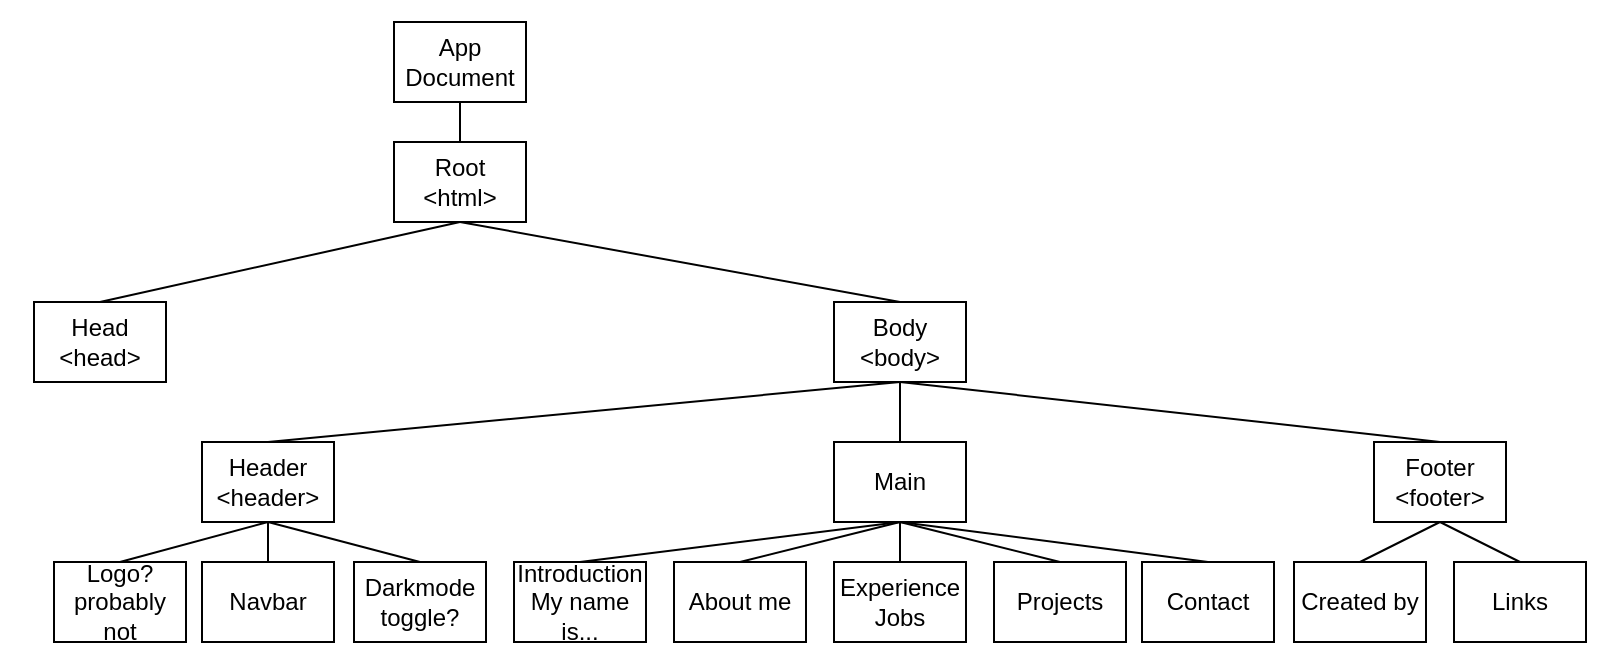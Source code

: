 <mxfile version="21.8.2" type="device">
  <diagram id="1RmJTtReoHlHMGFphu7M" name="Stránka-1">
    <mxGraphModel dx="1434" dy="750" grid="1" gridSize="10" guides="1" tooltips="1" connect="1" arrows="1" fold="1" page="1" pageScale="1" pageWidth="827" pageHeight="1169" math="0" shadow="0">
      <root>
        <mxCell id="0" />
        <mxCell id="1" parent="0" />
        <mxCell id="qrW4H9jf6A6-LZHgsCKI-1" value="App&lt;br&gt;Document" style="rounded=0;whiteSpace=wrap;html=1;" parent="1" vertex="1">
          <mxGeometry x="206" y="90" width="66" height="40" as="geometry" />
        </mxCell>
        <mxCell id="qrW4H9jf6A6-LZHgsCKI-3" value="Root&lt;br&gt;&amp;lt;html&amp;gt;" style="rounded=0;whiteSpace=wrap;html=1;" parent="1" vertex="1">
          <mxGeometry x="206" y="150" width="66" height="40" as="geometry" />
        </mxCell>
        <mxCell id="qrW4H9jf6A6-LZHgsCKI-5" value="Head&lt;br&gt;&amp;lt;head&amp;gt;" style="rounded=0;whiteSpace=wrap;html=1;" parent="1" vertex="1">
          <mxGeometry x="26" y="230" width="66" height="40" as="geometry" />
        </mxCell>
        <mxCell id="qrW4H9jf6A6-LZHgsCKI-6" value="Body&lt;br&gt;&amp;lt;body&amp;gt;" style="rounded=0;whiteSpace=wrap;html=1;" parent="1" vertex="1">
          <mxGeometry x="426" y="230" width="66" height="40" as="geometry" />
        </mxCell>
        <mxCell id="qrW4H9jf6A6-LZHgsCKI-7" value="Header&lt;br&gt;&amp;lt;header&amp;gt;" style="rounded=0;whiteSpace=wrap;html=1;" parent="1" vertex="1">
          <mxGeometry x="110" y="300" width="66" height="40" as="geometry" />
        </mxCell>
        <mxCell id="qrW4H9jf6A6-LZHgsCKI-8" value="Main" style="rounded=0;whiteSpace=wrap;html=1;" parent="1" vertex="1">
          <mxGeometry x="426" y="300" width="66" height="40" as="geometry" />
        </mxCell>
        <mxCell id="qrW4H9jf6A6-LZHgsCKI-9" value="Footer&lt;br&gt;&amp;lt;footer&amp;gt;" style="rounded=0;whiteSpace=wrap;html=1;" parent="1" vertex="1">
          <mxGeometry x="696" y="300" width="66" height="40" as="geometry" />
        </mxCell>
        <mxCell id="qrW4H9jf6A6-LZHgsCKI-11" value="" style="endArrow=none;html=1;rounded=0;entryX=0.5;entryY=1;entryDx=0;entryDy=0;exitX=0.5;exitY=0;exitDx=0;exitDy=0;" parent="1" source="qrW4H9jf6A6-LZHgsCKI-5" target="qrW4H9jf6A6-LZHgsCKI-3" edge="1">
          <mxGeometry width="50" height="50" relative="1" as="geometry">
            <mxPoint x="296" y="260" as="sourcePoint" />
            <mxPoint x="346" y="210" as="targetPoint" />
          </mxGeometry>
        </mxCell>
        <mxCell id="qrW4H9jf6A6-LZHgsCKI-12" value="" style="endArrow=none;html=1;rounded=0;entryX=0.5;entryY=1;entryDx=0;entryDy=0;" parent="1" source="qrW4H9jf6A6-LZHgsCKI-3" target="qrW4H9jf6A6-LZHgsCKI-1" edge="1">
          <mxGeometry width="50" height="50" relative="1" as="geometry">
            <mxPoint x="322" y="260" as="sourcePoint" />
            <mxPoint x="372" y="210" as="targetPoint" />
          </mxGeometry>
        </mxCell>
        <mxCell id="qrW4H9jf6A6-LZHgsCKI-13" value="" style="endArrow=none;html=1;rounded=0;entryX=0.5;entryY=1;entryDx=0;entryDy=0;exitX=0.5;exitY=0;exitDx=0;exitDy=0;" parent="1" source="qrW4H9jf6A6-LZHgsCKI-6" target="qrW4H9jf6A6-LZHgsCKI-3" edge="1">
          <mxGeometry width="50" height="50" relative="1" as="geometry">
            <mxPoint x="296" y="260" as="sourcePoint" />
            <mxPoint x="346" y="210" as="targetPoint" />
          </mxGeometry>
        </mxCell>
        <mxCell id="qrW4H9jf6A6-LZHgsCKI-14" value="" style="endArrow=none;html=1;rounded=0;entryX=0.5;entryY=1;entryDx=0;entryDy=0;exitX=0.5;exitY=0;exitDx=0;exitDy=0;" parent="1" source="qrW4H9jf6A6-LZHgsCKI-7" target="qrW4H9jf6A6-LZHgsCKI-6" edge="1">
          <mxGeometry width="50" height="50" relative="1" as="geometry">
            <mxPoint x="296" y="260" as="sourcePoint" />
            <mxPoint x="346" y="210" as="targetPoint" />
          </mxGeometry>
        </mxCell>
        <mxCell id="qrW4H9jf6A6-LZHgsCKI-15" value="" style="endArrow=none;html=1;rounded=0;entryX=0.5;entryY=1;entryDx=0;entryDy=0;exitX=0.5;exitY=0;exitDx=0;exitDy=0;" parent="1" source="qrW4H9jf6A6-LZHgsCKI-8" target="qrW4H9jf6A6-LZHgsCKI-6" edge="1">
          <mxGeometry width="50" height="50" relative="1" as="geometry">
            <mxPoint x="296" y="260" as="sourcePoint" />
            <mxPoint x="346" y="210" as="targetPoint" />
          </mxGeometry>
        </mxCell>
        <mxCell id="qrW4H9jf6A6-LZHgsCKI-16" value="" style="endArrow=none;html=1;rounded=0;entryX=0.5;entryY=1;entryDx=0;entryDy=0;exitX=0.5;exitY=0;exitDx=0;exitDy=0;" parent="1" source="qrW4H9jf6A6-LZHgsCKI-9" target="qrW4H9jf6A6-LZHgsCKI-6" edge="1">
          <mxGeometry width="50" height="50" relative="1" as="geometry">
            <mxPoint x="376" y="330" as="sourcePoint" />
            <mxPoint x="426" y="280" as="targetPoint" />
          </mxGeometry>
        </mxCell>
        <mxCell id="qrW4H9jf6A6-LZHgsCKI-17" value="Logo?&lt;br&gt;probably not" style="rounded=0;whiteSpace=wrap;html=1;" parent="1" vertex="1">
          <mxGeometry x="36" y="360" width="66" height="40" as="geometry" />
        </mxCell>
        <mxCell id="qrW4H9jf6A6-LZHgsCKI-18" value="Navbar" style="rounded=0;whiteSpace=wrap;html=1;" parent="1" vertex="1">
          <mxGeometry x="110" y="360" width="66" height="40" as="geometry" />
        </mxCell>
        <mxCell id="qrW4H9jf6A6-LZHgsCKI-19" value="" style="endArrow=none;html=1;rounded=0;entryX=0.5;entryY=1;entryDx=0;entryDy=0;exitX=0.5;exitY=0;exitDx=0;exitDy=0;" parent="1" source="qrW4H9jf6A6-LZHgsCKI-18" target="qrW4H9jf6A6-LZHgsCKI-7" edge="1">
          <mxGeometry width="50" height="50" relative="1" as="geometry">
            <mxPoint x="176" y="340" as="sourcePoint" />
            <mxPoint x="226" y="290" as="targetPoint" />
          </mxGeometry>
        </mxCell>
        <mxCell id="qrW4H9jf6A6-LZHgsCKI-20" value="" style="endArrow=none;html=1;rounded=0;entryX=0.5;entryY=1;entryDx=0;entryDy=0;exitX=0.5;exitY=0;exitDx=0;exitDy=0;" parent="1" source="qrW4H9jf6A6-LZHgsCKI-17" target="qrW4H9jf6A6-LZHgsCKI-7" edge="1">
          <mxGeometry width="50" height="50" relative="1" as="geometry">
            <mxPoint x="176" y="340" as="sourcePoint" />
            <mxPoint x="226" y="290" as="targetPoint" />
          </mxGeometry>
        </mxCell>
        <mxCell id="qrW4H9jf6A6-LZHgsCKI-21" value="Darkmode&lt;br&gt;toggle?" style="rounded=0;whiteSpace=wrap;html=1;" parent="1" vertex="1">
          <mxGeometry x="186" y="360" width="66" height="40" as="geometry" />
        </mxCell>
        <mxCell id="qrW4H9jf6A6-LZHgsCKI-22" value="" style="endArrow=none;html=1;rounded=0;exitX=0.5;exitY=1;exitDx=0;exitDy=0;entryX=0.5;entryY=0;entryDx=0;entryDy=0;" parent="1" source="qrW4H9jf6A6-LZHgsCKI-7" target="qrW4H9jf6A6-LZHgsCKI-21" edge="1">
          <mxGeometry width="50" height="50" relative="1" as="geometry">
            <mxPoint x="176" y="340" as="sourcePoint" />
            <mxPoint x="226" y="290" as="targetPoint" />
          </mxGeometry>
        </mxCell>
        <mxCell id="qrW4H9jf6A6-LZHgsCKI-23" value="Introduction&lt;br&gt;My name is..." style="rounded=0;whiteSpace=wrap;html=1;" parent="1" vertex="1">
          <mxGeometry x="266" y="360" width="66" height="40" as="geometry" />
        </mxCell>
        <mxCell id="qrW4H9jf6A6-LZHgsCKI-24" value="About me" style="rounded=0;whiteSpace=wrap;html=1;" parent="1" vertex="1">
          <mxGeometry x="346" y="360" width="66" height="40" as="geometry" />
        </mxCell>
        <mxCell id="qrW4H9jf6A6-LZHgsCKI-25" value="Experience&lt;br&gt;Jobs" style="rounded=0;whiteSpace=wrap;html=1;" parent="1" vertex="1">
          <mxGeometry x="426" y="360" width="66" height="40" as="geometry" />
        </mxCell>
        <mxCell id="qrW4H9jf6A6-LZHgsCKI-26" value="Projects" style="rounded=0;whiteSpace=wrap;html=1;" parent="1" vertex="1">
          <mxGeometry x="506" y="360" width="66" height="40" as="geometry" />
        </mxCell>
        <mxCell id="qrW4H9jf6A6-LZHgsCKI-27" value="Contact" style="rounded=0;whiteSpace=wrap;html=1;" parent="1" vertex="1">
          <mxGeometry x="580" y="360" width="66" height="40" as="geometry" />
        </mxCell>
        <mxCell id="qrW4H9jf6A6-LZHgsCKI-28" value="Created by" style="rounded=0;whiteSpace=wrap;html=1;" parent="1" vertex="1">
          <mxGeometry x="656" y="360" width="66" height="40" as="geometry" />
        </mxCell>
        <mxCell id="qrW4H9jf6A6-LZHgsCKI-29" value="Links" style="rounded=0;whiteSpace=wrap;html=1;" parent="1" vertex="1">
          <mxGeometry x="736" y="360" width="66" height="40" as="geometry" />
        </mxCell>
        <mxCell id="qrW4H9jf6A6-LZHgsCKI-32" value="" style="endArrow=none;html=1;rounded=0;entryX=0.5;entryY=1;entryDx=0;entryDy=0;exitX=0.5;exitY=0;exitDx=0;exitDy=0;" parent="1" source="qrW4H9jf6A6-LZHgsCKI-23" target="qrW4H9jf6A6-LZHgsCKI-8" edge="1">
          <mxGeometry width="50" height="50" relative="1" as="geometry">
            <mxPoint x="336" y="320" as="sourcePoint" />
            <mxPoint x="386" y="270" as="targetPoint" />
          </mxGeometry>
        </mxCell>
        <mxCell id="qrW4H9jf6A6-LZHgsCKI-33" value="" style="endArrow=none;html=1;rounded=0;entryX=0.5;entryY=1;entryDx=0;entryDy=0;exitX=0.5;exitY=0;exitDx=0;exitDy=0;" parent="1" source="qrW4H9jf6A6-LZHgsCKI-24" target="qrW4H9jf6A6-LZHgsCKI-8" edge="1">
          <mxGeometry width="50" height="50" relative="1" as="geometry">
            <mxPoint x="336" y="320" as="sourcePoint" />
            <mxPoint x="386" y="270" as="targetPoint" />
          </mxGeometry>
        </mxCell>
        <mxCell id="qrW4H9jf6A6-LZHgsCKI-34" value="" style="endArrow=none;html=1;rounded=0;entryX=0.5;entryY=1;entryDx=0;entryDy=0;exitX=0.5;exitY=0;exitDx=0;exitDy=0;" parent="1" source="qrW4H9jf6A6-LZHgsCKI-25" target="qrW4H9jf6A6-LZHgsCKI-8" edge="1">
          <mxGeometry width="50" height="50" relative="1" as="geometry">
            <mxPoint x="336" y="320" as="sourcePoint" />
            <mxPoint x="386" y="270" as="targetPoint" />
          </mxGeometry>
        </mxCell>
        <mxCell id="qrW4H9jf6A6-LZHgsCKI-35" value="" style="endArrow=none;html=1;rounded=0;entryX=0.5;entryY=1;entryDx=0;entryDy=0;exitX=0.5;exitY=0;exitDx=0;exitDy=0;" parent="1" source="qrW4H9jf6A6-LZHgsCKI-26" target="qrW4H9jf6A6-LZHgsCKI-8" edge="1">
          <mxGeometry width="50" height="50" relative="1" as="geometry">
            <mxPoint x="336" y="320" as="sourcePoint" />
            <mxPoint x="386" y="270" as="targetPoint" />
          </mxGeometry>
        </mxCell>
        <mxCell id="qrW4H9jf6A6-LZHgsCKI-36" value="" style="endArrow=none;html=1;rounded=0;entryX=0.5;entryY=1;entryDx=0;entryDy=0;exitX=0.5;exitY=0;exitDx=0;exitDy=0;" parent="1" source="qrW4H9jf6A6-LZHgsCKI-27" target="qrW4H9jf6A6-LZHgsCKI-8" edge="1">
          <mxGeometry width="50" height="50" relative="1" as="geometry">
            <mxPoint x="336" y="320" as="sourcePoint" />
            <mxPoint x="386" y="270" as="targetPoint" />
          </mxGeometry>
        </mxCell>
        <mxCell id="qrW4H9jf6A6-LZHgsCKI-37" value="" style="endArrow=none;html=1;rounded=0;entryX=0.5;entryY=1;entryDx=0;entryDy=0;exitX=0.5;exitY=0;exitDx=0;exitDy=0;" parent="1" source="qrW4H9jf6A6-LZHgsCKI-28" target="qrW4H9jf6A6-LZHgsCKI-9" edge="1">
          <mxGeometry width="50" height="50" relative="1" as="geometry">
            <mxPoint x="306" y="320" as="sourcePoint" />
            <mxPoint x="356" y="270" as="targetPoint" />
          </mxGeometry>
        </mxCell>
        <mxCell id="qrW4H9jf6A6-LZHgsCKI-38" value="" style="endArrow=none;html=1;rounded=0;entryX=0.5;entryY=1;entryDx=0;entryDy=0;exitX=0.5;exitY=0;exitDx=0;exitDy=0;" parent="1" source="qrW4H9jf6A6-LZHgsCKI-29" target="qrW4H9jf6A6-LZHgsCKI-9" edge="1">
          <mxGeometry width="50" height="50" relative="1" as="geometry">
            <mxPoint x="306" y="320" as="sourcePoint" />
            <mxPoint x="356" y="270" as="targetPoint" />
          </mxGeometry>
        </mxCell>
        <mxCell id="eSDPOWUBPTB39vqKe-Ky-1" value="" style="endArrow=none;html=1;rounded=0;" edge="1" parent="1">
          <mxGeometry width="50" height="50" relative="1" as="geometry">
            <mxPoint x="10" y="250" as="sourcePoint" />
            <mxPoint x="10" y="250" as="targetPoint" />
          </mxGeometry>
        </mxCell>
        <mxCell id="eSDPOWUBPTB39vqKe-Ky-2" value="" style="endArrow=none;html=1;rounded=0;" edge="1" parent="1">
          <mxGeometry width="50" height="50" relative="1" as="geometry">
            <mxPoint x="250" y="80" as="sourcePoint" />
            <mxPoint x="250" y="80" as="targetPoint" />
          </mxGeometry>
        </mxCell>
        <mxCell id="eSDPOWUBPTB39vqKe-Ky-3" value="" style="endArrow=none;html=1;rounded=0;" edge="1" parent="1">
          <mxGeometry width="50" height="50" relative="1" as="geometry">
            <mxPoint x="400" y="410" as="sourcePoint" />
            <mxPoint x="400" y="410" as="targetPoint" />
          </mxGeometry>
        </mxCell>
        <mxCell id="eSDPOWUBPTB39vqKe-Ky-4" value="" style="endArrow=none;html=1;rounded=0;" edge="1" parent="1">
          <mxGeometry width="50" height="50" relative="1" as="geometry">
            <mxPoint x="810" y="360" as="sourcePoint" />
            <mxPoint x="810" y="360" as="targetPoint" />
          </mxGeometry>
        </mxCell>
      </root>
    </mxGraphModel>
  </diagram>
</mxfile>
